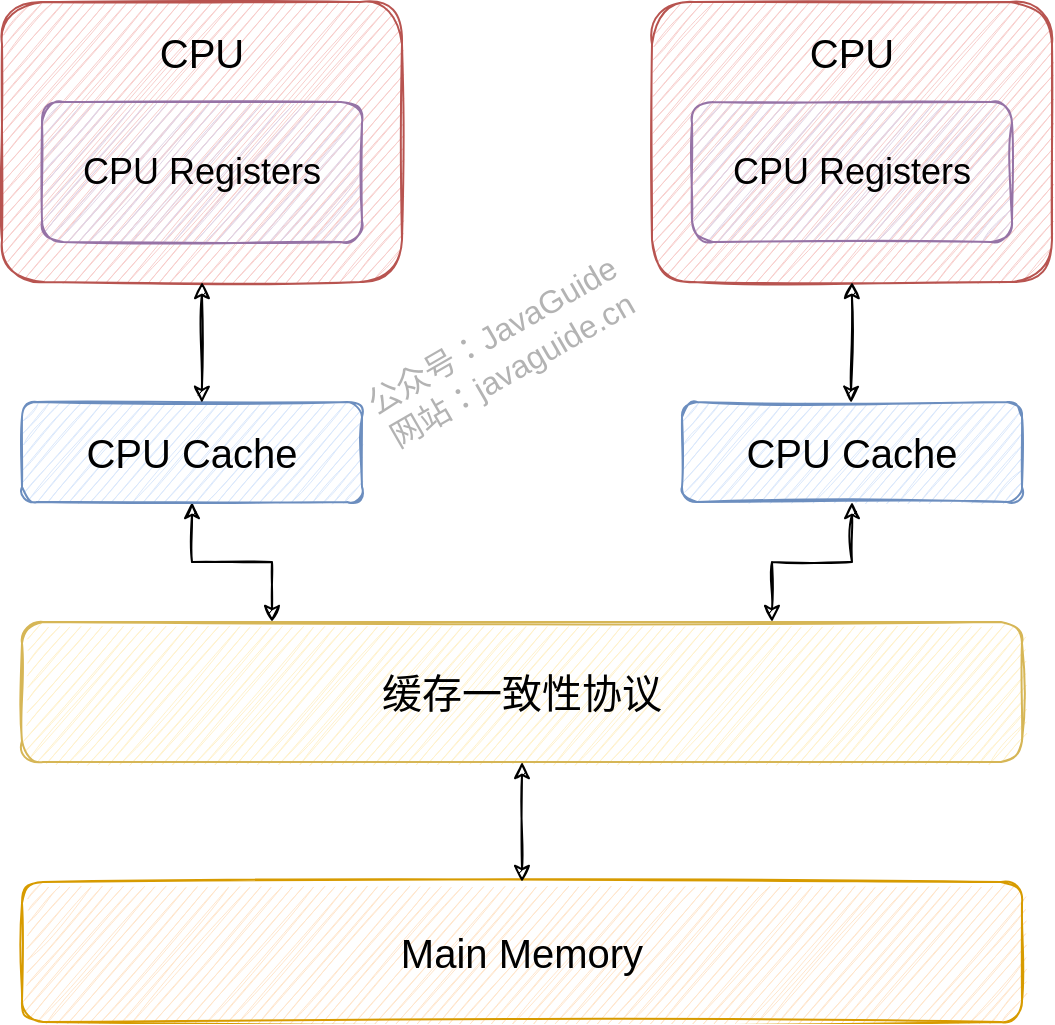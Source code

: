 <mxfile version="13.4.5" type="device"><diagram id="O1q-3gN19tnn94MyZq-a" name="Page-1"><mxGraphModel dx="1106" dy="997" grid="1" gridSize="10" guides="1" tooltips="1" connect="1" arrows="1" fold="1" page="1" pageScale="1" pageWidth="827" pageHeight="1169" math="0" shadow="0"><root><mxCell id="0"/><mxCell id="1" parent="0"/><mxCell id="b5qKOAY_r5LE9kY9iLnO-1" value="" style="rounded=1;whiteSpace=wrap;html=1;fontSize=20;fillColor=#f8cecc;strokeColor=#b85450;sketch=1;shadow=0;" parent="1" vertex="1"><mxGeometry x="500" y="340" width="200" height="140" as="geometry"/></mxCell><mxCell id="b5qKOAY_r5LE9kY9iLnO-2" value="CPU Registers" style="rounded=1;whiteSpace=wrap;html=1;fillColor=#e1d5e7;strokeColor=#9673a6;sketch=1;fontSize=18;shadow=0;" parent="1" vertex="1"><mxGeometry x="520" y="390" width="160" height="70" as="geometry"/></mxCell><mxCell id="b5qKOAY_r5LE9kY9iLnO-3" value="CPU" style="text;html=1;strokeColor=none;fillColor=none;align=center;verticalAlign=middle;whiteSpace=wrap;rounded=0;fontSize=20;sketch=1;shadow=0;" parent="1" vertex="1"><mxGeometry x="550" y="350" width="100" height="30" as="geometry"/></mxCell><mxCell id="b5qKOAY_r5LE9kY9iLnO-4" style="edgeStyle=orthogonalEdgeStyle;rounded=0;orthogonalLoop=1;jettySize=auto;html=1;entryX=0.25;entryY=0;entryDx=0;entryDy=0;startArrow=classic;startFill=1;sketch=1;" parent="1" source="b5qKOAY_r5LE9kY9iLnO-5" target="b5qKOAY_r5LE9kY9iLnO-7" edge="1"><mxGeometry relative="1" as="geometry"/></mxCell><mxCell id="b5qKOAY_r5LE9kY9iLnO-5" value="CPU Cache" style="rounded=1;whiteSpace=wrap;html=1;strokeColor=#6c8ebf;fillColor=#dae8fc;sketch=1;fontSize=20;shadow=0;" parent="1" vertex="1"><mxGeometry x="510" y="540" width="170" height="50" as="geometry"/></mxCell><mxCell id="b5qKOAY_r5LE9kY9iLnO-6" value="" style="endArrow=classic;startArrow=classic;html=1;fontSize=20;exitX=0.529;exitY=0.009;exitDx=0;exitDy=0;exitPerimeter=0;shadow=0;entryX=0.5;entryY=1;entryDx=0;entryDy=0;sketch=1;" parent="1" source="b5qKOAY_r5LE9kY9iLnO-5" target="b5qKOAY_r5LE9kY9iLnO-1" edge="1"><mxGeometry width="50" height="50" relative="1" as="geometry"><mxPoint x="580" y="550" as="sourcePoint"/><mxPoint x="607" y="455" as="targetPoint"/></mxGeometry></mxCell><mxCell id="b5qKOAY_r5LE9kY9iLnO-7" value="缓存一致性协议" style="rounded=1;whiteSpace=wrap;html=1;strokeColor=#d6b656;sketch=1;fontSize=20;shadow=0;fillColor=#fff2cc;" parent="1" vertex="1"><mxGeometry x="510" y="650" width="500" height="70" as="geometry"/></mxCell><mxCell id="b5qKOAY_r5LE9kY9iLnO-8" value="公众号：JavaGuide&lt;br style=&quot;font-size: 16px&quot;&gt;网站：javaguide.cn" style="text;html=1;strokeColor=none;fillColor=none;align=center;verticalAlign=middle;whiteSpace=wrap;rounded=0;labelBackgroundColor=none;fontSize=16;fontColor=#B3B3B3;rotation=-30;sketch=1;shadow=0;" parent="1" vertex="1"><mxGeometry x="660" y="510" width="180" height="10" as="geometry"/></mxCell><mxCell id="b5qKOAY_r5LE9kY9iLnO-9" value="" style="rounded=1;whiteSpace=wrap;html=1;fontSize=20;fillColor=#f8cecc;strokeColor=#b85450;sketch=1;shadow=0;" parent="1" vertex="1"><mxGeometry x="825" y="340" width="200" height="140" as="geometry"/></mxCell><mxCell id="b5qKOAY_r5LE9kY9iLnO-10" value="CPU Registers" style="rounded=1;whiteSpace=wrap;html=1;fillColor=#e1d5e7;strokeColor=#9673a6;sketch=1;fontSize=18;shadow=0;" parent="1" vertex="1"><mxGeometry x="845" y="390" width="160" height="70" as="geometry"/></mxCell><mxCell id="b5qKOAY_r5LE9kY9iLnO-11" value="CPU" style="text;html=1;strokeColor=none;fillColor=none;align=center;verticalAlign=middle;whiteSpace=wrap;rounded=0;fontSize=20;sketch=1;shadow=0;" parent="1" vertex="1"><mxGeometry x="875" y="350" width="100" height="30" as="geometry"/></mxCell><mxCell id="b5qKOAY_r5LE9kY9iLnO-12" style="edgeStyle=orthogonalEdgeStyle;rounded=0;orthogonalLoop=1;jettySize=auto;html=1;entryX=0.75;entryY=0;entryDx=0;entryDy=0;startArrow=classic;startFill=1;sketch=1;" parent="1" source="b5qKOAY_r5LE9kY9iLnO-13" target="b5qKOAY_r5LE9kY9iLnO-7" edge="1"><mxGeometry relative="1" as="geometry"/></mxCell><mxCell id="b5qKOAY_r5LE9kY9iLnO-13" value="CPU Cache" style="rounded=1;whiteSpace=wrap;html=1;strokeColor=#6c8ebf;fillColor=#dae8fc;sketch=1;fontSize=20;shadow=0;" parent="1" vertex="1"><mxGeometry x="840" y="540" width="170" height="50" as="geometry"/></mxCell><mxCell id="b5qKOAY_r5LE9kY9iLnO-14" value="" style="endArrow=classic;startArrow=classic;html=1;fontSize=20;exitX=0.529;exitY=0.009;exitDx=0;exitDy=0;exitPerimeter=0;shadow=0;sketch=1;" parent="1" edge="1"><mxGeometry width="50" height="50" relative="1" as="geometry"><mxPoint x="924.5" y="540.45" as="sourcePoint"/><mxPoint x="925" y="480" as="targetPoint"/></mxGeometry></mxCell><mxCell id="b5qKOAY_r5LE9kY9iLnO-16" value="Main Memory" style="rounded=1;whiteSpace=wrap;html=1;sketch=1;fontSize=20;shadow=0;fillColor=#ffe6cc;strokeColor=#d79b00;" parent="1" vertex="1"><mxGeometry x="510" y="780" width="500" height="70" as="geometry"/></mxCell><mxCell id="b5qKOAY_r5LE9kY9iLnO-20" value="" style="endArrow=classic;startArrow=classic;html=1;entryX=0.5;entryY=1;entryDx=0;entryDy=0;exitX=0.5;exitY=0;exitDx=0;exitDy=0;sketch=1;" parent="1" source="b5qKOAY_r5LE9kY9iLnO-16" target="b5qKOAY_r5LE9kY9iLnO-7" edge="1"><mxGeometry width="50" height="50" relative="1" as="geometry"><mxPoint x="750" y="790" as="sourcePoint"/><mxPoint x="800" y="740" as="targetPoint"/></mxGeometry></mxCell></root></mxGraphModel></diagram></mxfile>